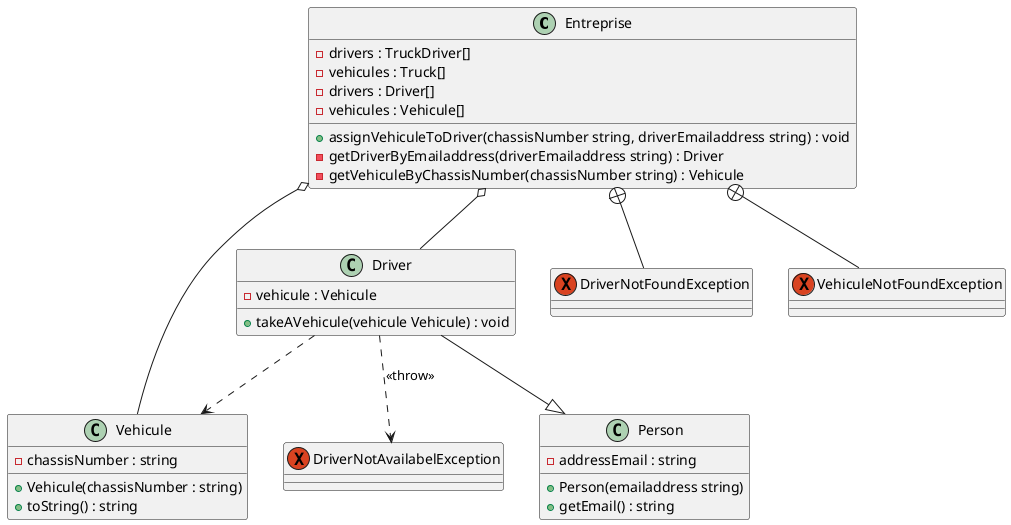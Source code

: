 @startuml
class Entreprise
class Driver
class Person
class Vehicule
exception DriverNotFoundException 
exception VehiculeNotFoundException
exception DriverNotAvailabelException



Entreprise : -drivers : TruckDriver[]
Entreprise : -vehicules : Truck[]
Entreprise : -drivers : Driver[]
Entreprise : -vehicules : Vehicule[]
Entreprise : +assignVehiculeToDriver(chassisNumber string, driverEmailaddress string) : void
Entreprise : -getDriverByEmailaddress(driverEmailaddress string) : Driver
Entreprise : -getVehiculeByChassisNumber(chassisNumber string) : Vehicule

Driver : -vehicule : Vehicule
Driver : +takeAVehicule(vehicule Vehicule) : void

Person : -addressEmail : string
Person : +Person(emailaddress string)
Person : +getEmail() : string

Vehicule : +Vehicule(chassisNumber : string)
Vehicule : +toString() : string
Vehicule : -chassisNumber : string 
 

Entreprise o-- Driver
Entreprise o-- Vehicule
Driver --|> Person
Entreprise +-- DriverNotFoundException 
Entreprise +-- VehiculeNotFoundException 
Driver ..> Vehicule
Driver ..> DriverNotAvailabelException : << throw >> 


@enduml